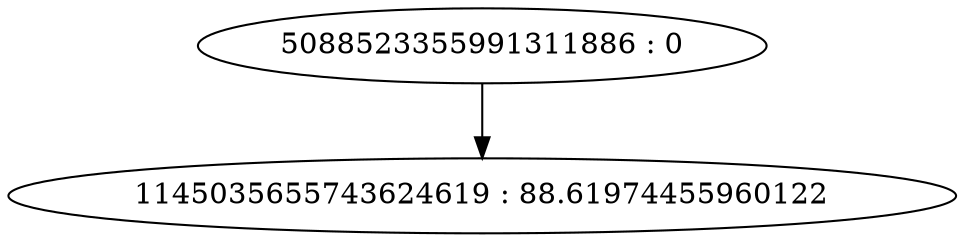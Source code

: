 digraph "plots/tree_0.dot" {
	0 [label="5088523355991311886 : 0"]
	1 [label="1145035655743624619 : 88.61974455960122"]
	0 -> 1
}
